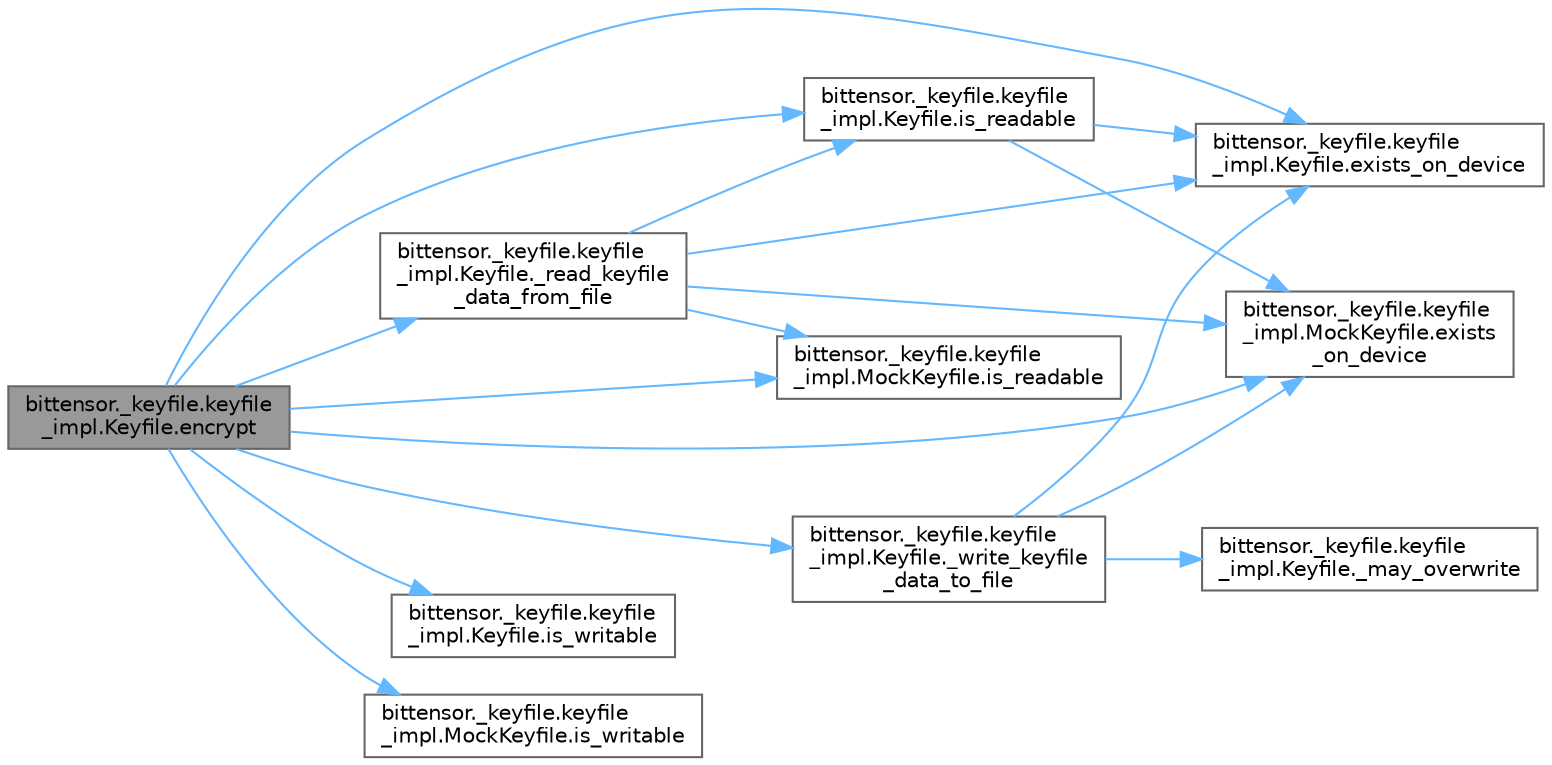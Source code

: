 digraph "bittensor._keyfile.keyfile_impl.Keyfile.encrypt"
{
 // LATEX_PDF_SIZE
  bgcolor="transparent";
  edge [fontname=Helvetica,fontsize=10,labelfontname=Helvetica,labelfontsize=10];
  node [fontname=Helvetica,fontsize=10,shape=box,height=0.2,width=0.4];
  rankdir="LR";
  Node1 [label="bittensor._keyfile.keyfile\l_impl.Keyfile.encrypt",height=0.2,width=0.4,color="gray40", fillcolor="grey60", style="filled", fontcolor="black",tooltip=" "];
  Node1 -> Node2 [color="steelblue1",style="solid"];
  Node2 [label="bittensor._keyfile.keyfile\l_impl.Keyfile._read_keyfile\l_data_from_file",height=0.2,width=0.4,color="grey40", fillcolor="white", style="filled",URL="$classbittensor_1_1__keyfile_1_1keyfile__impl_1_1_keyfile.html#a35a65736ecb1b571e571a27df0cde5e5",tooltip=" "];
  Node2 -> Node3 [color="steelblue1",style="solid"];
  Node3 [label="bittensor._keyfile.keyfile\l_impl.Keyfile.exists_on_device",height=0.2,width=0.4,color="grey40", fillcolor="white", style="filled",URL="$classbittensor_1_1__keyfile_1_1keyfile__impl_1_1_keyfile.html#aae61dd8080aa8b20c16906bd55e40200",tooltip=" "];
  Node2 -> Node4 [color="steelblue1",style="solid"];
  Node4 [label="bittensor._keyfile.keyfile\l_impl.MockKeyfile.exists\l_on_device",height=0.2,width=0.4,color="grey40", fillcolor="white", style="filled",URL="$classbittensor_1_1__keyfile_1_1keyfile__impl_1_1_mock_keyfile.html#ad2c8658adce5f7ec145d0078a4c78b31",tooltip=" "];
  Node2 -> Node5 [color="steelblue1",style="solid"];
  Node5 [label="bittensor._keyfile.keyfile\l_impl.Keyfile.is_readable",height=0.2,width=0.4,color="grey40", fillcolor="white", style="filled",URL="$classbittensor_1_1__keyfile_1_1keyfile__impl_1_1_keyfile.html#ae89e29be6bb73f4c5d93f6dffe197886",tooltip=" "];
  Node5 -> Node3 [color="steelblue1",style="solid"];
  Node5 -> Node4 [color="steelblue1",style="solid"];
  Node2 -> Node6 [color="steelblue1",style="solid"];
  Node6 [label="bittensor._keyfile.keyfile\l_impl.MockKeyfile.is_readable",height=0.2,width=0.4,color="grey40", fillcolor="white", style="filled",URL="$classbittensor_1_1__keyfile_1_1keyfile__impl_1_1_mock_keyfile.html#a366fa999c27a5f60845ae4ccdd412b5f",tooltip=" "];
  Node1 -> Node7 [color="steelblue1",style="solid"];
  Node7 [label="bittensor._keyfile.keyfile\l_impl.Keyfile._write_keyfile\l_data_to_file",height=0.2,width=0.4,color="grey40", fillcolor="white", style="filled",URL="$classbittensor_1_1__keyfile_1_1keyfile__impl_1_1_keyfile.html#a99174e45bad19a8d43023cd17d5f3ce5",tooltip=" "];
  Node7 -> Node8 [color="steelblue1",style="solid"];
  Node8 [label="bittensor._keyfile.keyfile\l_impl.Keyfile._may_overwrite",height=0.2,width=0.4,color="grey40", fillcolor="white", style="filled",URL="$classbittensor_1_1__keyfile_1_1keyfile__impl_1_1_keyfile.html#ad1fc6e07b90a2ff78488d4a3b115b70f",tooltip=" "];
  Node7 -> Node3 [color="steelblue1",style="solid"];
  Node7 -> Node4 [color="steelblue1",style="solid"];
  Node1 -> Node3 [color="steelblue1",style="solid"];
  Node1 -> Node4 [color="steelblue1",style="solid"];
  Node1 -> Node5 [color="steelblue1",style="solid"];
  Node1 -> Node6 [color="steelblue1",style="solid"];
  Node1 -> Node9 [color="steelblue1",style="solid"];
  Node9 [label="bittensor._keyfile.keyfile\l_impl.Keyfile.is_writable",height=0.2,width=0.4,color="grey40", fillcolor="white", style="filled",URL="$classbittensor_1_1__keyfile_1_1keyfile__impl_1_1_keyfile.html#a07173ee799689c445493368512c1b135",tooltip=" "];
  Node1 -> Node10 [color="steelblue1",style="solid"];
  Node10 [label="bittensor._keyfile.keyfile\l_impl.MockKeyfile.is_writable",height=0.2,width=0.4,color="grey40", fillcolor="white", style="filled",URL="$classbittensor_1_1__keyfile_1_1keyfile__impl_1_1_mock_keyfile.html#add6289ef1be9e7555b363c2791a52cfb",tooltip=" "];
}
